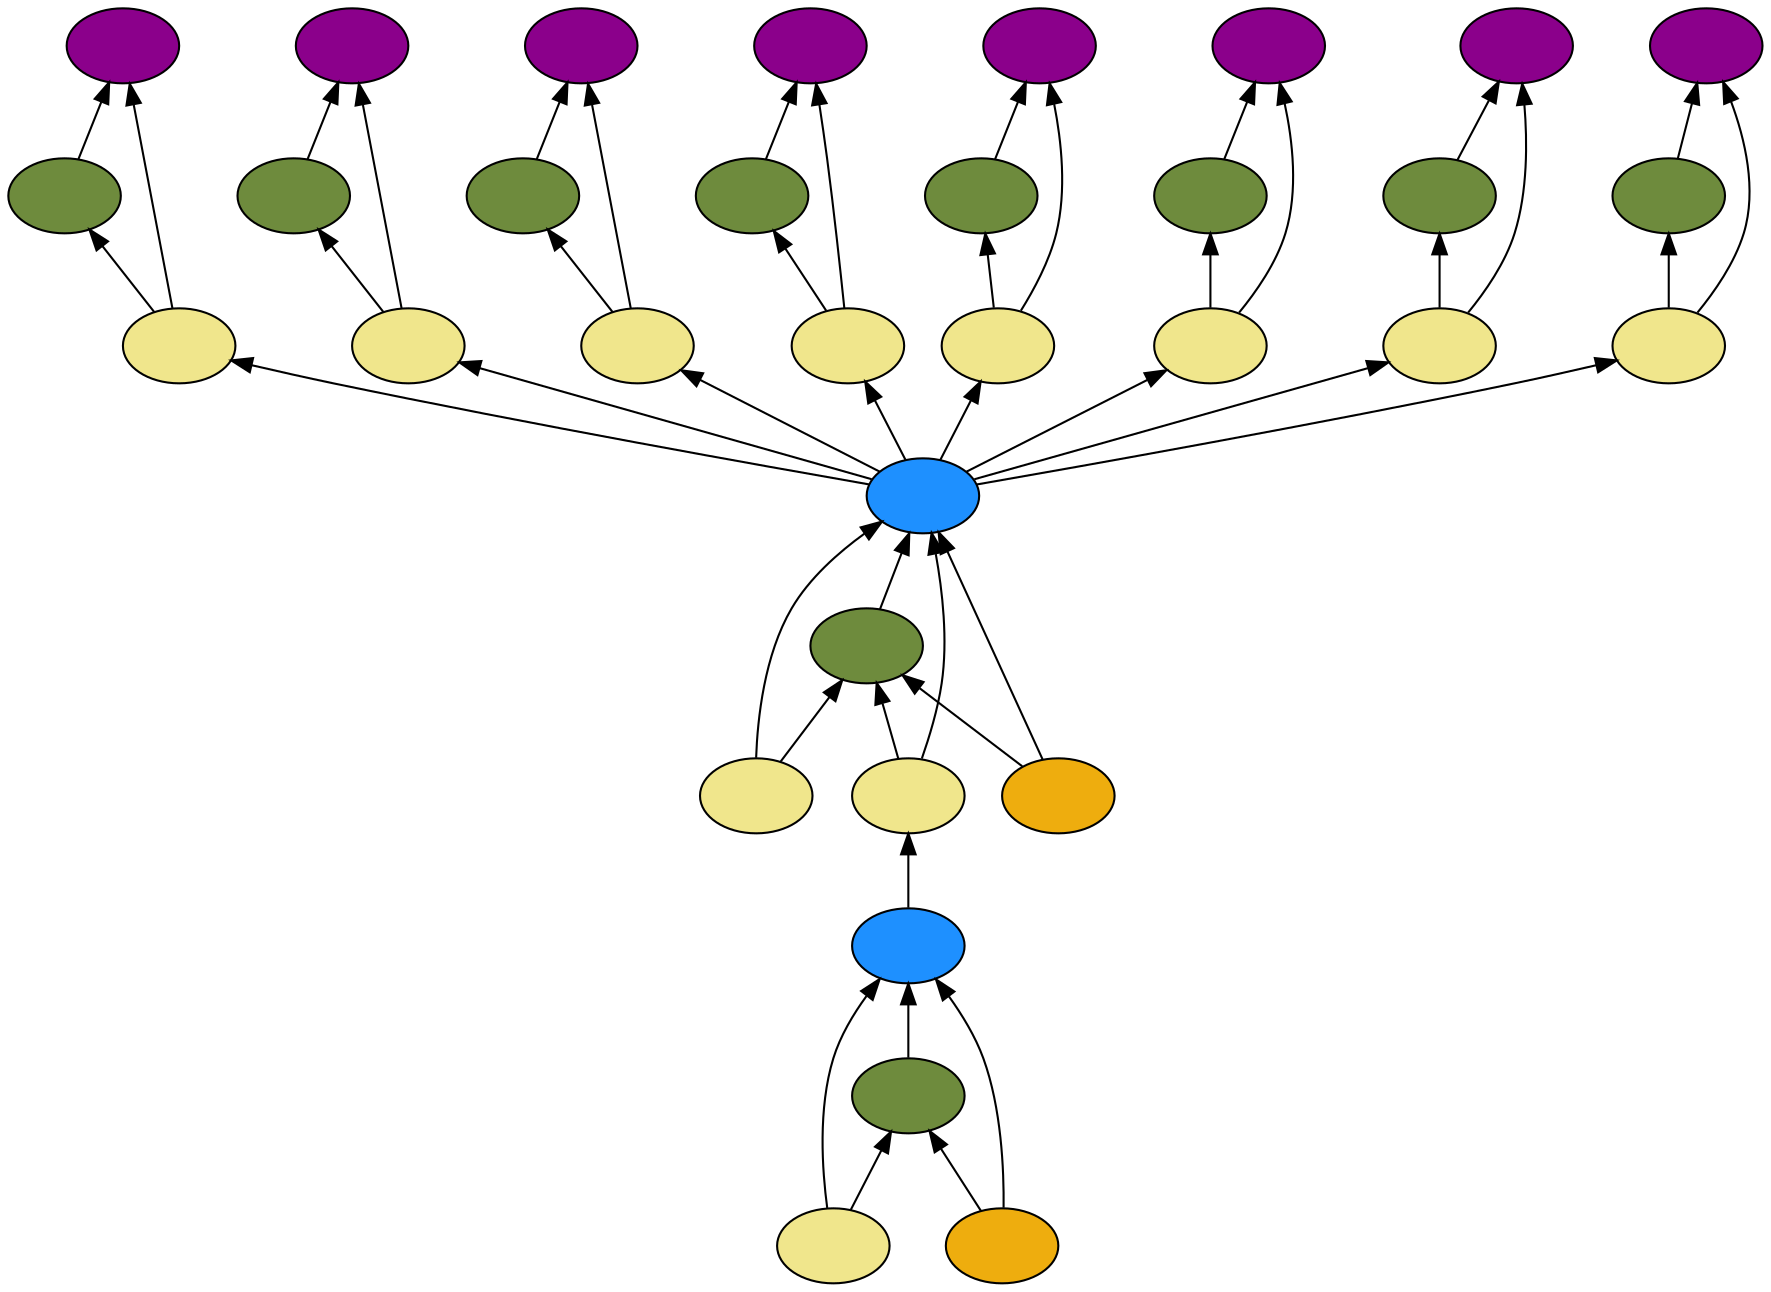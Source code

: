 digraph {
rankdir=BT
fontsize=24
subgraph clster1 {
subgraph clster2 {
"21407376"["fillcolor"="dodgerblue" "fontsize"="24" "label"="" "shape"="ellipse" "style"="filled" ]
"28298448"["fillcolor"="darkolivegreen4" "fontsize"="24" "label"="" "shape"="ellipse" "style"="filled" ]
"21586576"["fillcolor"="khaki" "fontsize"="24" "label"="" "shape"="ellipse" "style"="filled" ]
"22735856"["fillcolor"="darkgoldenrod2" "fontsize"="24" "label"="" "shape"="ellipse" "style"="filled" ]
}

subgraph clster3 {
"24603856"["fillcolor"="dodgerblue" "fontsize"="24" "label"="" "shape"="ellipse" "style"="filled" ]
"26590768"["fillcolor"="darkolivegreen4" "fontsize"="24" "label"="" "shape"="ellipse" "style"="filled" ]
"23285904"["fillcolor"="khaki" "fontsize"="24" "label"="" "shape"="ellipse" "style"="filled" ]
"21773440"["fillcolor"="khaki" "fontsize"="24" "label"="" "shape"="ellipse" "style"="filled" ]
"26703216"["fillcolor"="darkgoldenrod2" "fontsize"="24" "label"="" "shape"="ellipse" "style"="filled" ]
}

subgraph clster4 {
"22672608"["fillcolor"="magenta4" "fontsize"="24" "label"="" "shape"="ellipse" "style"="filled" ]
"21564608"["fillcolor"="darkolivegreen4" "fontsize"="24" "label"="" "shape"="ellipse" "style"="filled" ]
"21574256"["fillcolor"="khaki" "fontsize"="24" "label"="" "shape"="ellipse" "style"="filled" ]
}

subgraph clster5 {
"23627488"["fillcolor"="magenta4" "fontsize"="24" "label"="" "shape"="ellipse" "style"="filled" ]
"21801008"["fillcolor"="darkolivegreen4" "fontsize"="24" "label"="" "shape"="ellipse" "style"="filled" ]
"21608528"["fillcolor"="khaki" "fontsize"="24" "label"="" "shape"="ellipse" "style"="filled" ]
}

subgraph clster6 {
"21571136"["fillcolor"="magenta4" "fontsize"="24" "label"="" "shape"="ellipse" "style"="filled" ]
"24939776"["fillcolor"="darkolivegreen4" "fontsize"="24" "label"="" "shape"="ellipse" "style"="filled" ]
"22579328"["fillcolor"="khaki" "fontsize"="24" "label"="" "shape"="ellipse" "style"="filled" ]
}

subgraph clster7 {
"23710592"["fillcolor"="magenta4" "fontsize"="24" "label"="" "shape"="ellipse" "style"="filled" ]
"23304768"["fillcolor"="darkolivegreen4" "fontsize"="24" "label"="" "shape"="ellipse" "style"="filled" ]
"22582864"["fillcolor"="khaki" "fontsize"="24" "label"="" "shape"="ellipse" "style"="filled" ]
}

subgraph clster8 {
"24181936"["fillcolor"="magenta4" "fontsize"="24" "label"="" "shape"="ellipse" "style"="filled" ]
"23051008"["fillcolor"="darkolivegreen4" "fontsize"="24" "label"="" "shape"="ellipse" "style"="filled" ]
"24625888"["fillcolor"="khaki" "fontsize"="24" "label"="" "shape"="ellipse" "style"="filled" ]
}

subgraph clster9 {
"24988336"["fillcolor"="magenta4" "fontsize"="24" "label"="" "shape"="ellipse" "style"="filled" ]
"24940288"["fillcolor"="darkolivegreen4" "fontsize"="24" "label"="" "shape"="ellipse" "style"="filled" ]
"25014224"["fillcolor"="khaki" "fontsize"="24" "label"="" "shape"="ellipse" "style"="filled" ]
}

subgraph clster10 {
"22059072"["fillcolor"="magenta4" "fontsize"="24" "label"="" "shape"="ellipse" "style"="filled" ]
"20391696"["fillcolor"="darkolivegreen4" "fontsize"="24" "label"="" "shape"="ellipse" "style"="filled" ]
"23610064"["fillcolor"="khaki" "fontsize"="24" "label"="" "shape"="ellipse" "style"="filled" ]
}

subgraph clster11 {
"19076864"["fillcolor"="magenta4" "fontsize"="24" "label"="" "shape"="ellipse" "style"="filled" ]
"21616208"["fillcolor"="darkolivegreen4" "fontsize"="24" "label"="" "shape"="ellipse" "style"="filled" ]
"21600256"["fillcolor"="khaki" "fontsize"="24" "label"="" "shape"="ellipse" "style"="filled" ]
}

}

"21600256" -> "19076864"["arrowhead"="normal" "color"="black" "constraint"="true" "style"="solid" ]
"21600256" -> "21616208"["arrowhead"="normal" "color"="black" "constraint"="true" "style"="solid" ]
"24603856" -> "21600256"["arrowhead"="normal" "color"="black" "constraint"="true" "style"="solid" ]
"21616208" -> "19076864"["arrowhead"="normal" "color"="black" "constraint"="true" "style"="solid" ]
"21586576" -> "21407376"["arrowhead"="normal" "color"="black" "constraint"="true" "style"="solid" ]
"21586576" -> "28298448"["arrowhead"="normal" "color"="black" "constraint"="true" "style"="solid" ]
"22735856" -> "21407376"["arrowhead"="normal" "color"="black" "constraint"="true" "style"="solid" ]
"22735856" -> "28298448"["arrowhead"="normal" "color"="black" "constraint"="true" "style"="solid" ]
"28298448" -> "21407376"["arrowhead"="normal" "color"="black" "constraint"="true" "style"="solid" ]
"22579328" -> "21571136"["arrowhead"="normal" "color"="black" "constraint"="true" "style"="solid" ]
"22579328" -> "24939776"["arrowhead"="normal" "color"="black" "constraint"="true" "style"="solid" ]
"24603856" -> "22579328"["arrowhead"="normal" "color"="black" "constraint"="true" "style"="solid" ]
"24939776" -> "21571136"["arrowhead"="normal" "color"="black" "constraint"="true" "style"="solid" ]
"23610064" -> "22059072"["arrowhead"="normal" "color"="black" "constraint"="true" "style"="solid" ]
"23610064" -> "20391696"["arrowhead"="normal" "color"="black" "constraint"="true" "style"="solid" ]
"24603856" -> "23610064"["arrowhead"="normal" "color"="black" "constraint"="true" "style"="solid" ]
"20391696" -> "22059072"["arrowhead"="normal" "color"="black" "constraint"="true" "style"="solid" ]
"21574256" -> "22672608"["arrowhead"="normal" "color"="black" "constraint"="true" "style"="solid" ]
"21574256" -> "21564608"["arrowhead"="normal" "color"="black" "constraint"="true" "style"="solid" ]
"24603856" -> "21574256"["arrowhead"="normal" "color"="black" "constraint"="true" "style"="solid" ]
"21564608" -> "22672608"["arrowhead"="normal" "color"="black" "constraint"="true" "style"="solid" ]
"21608528" -> "23627488"["arrowhead"="normal" "color"="black" "constraint"="true" "style"="solid" ]
"21608528" -> "21801008"["arrowhead"="normal" "color"="black" "constraint"="true" "style"="solid" ]
"24603856" -> "21608528"["arrowhead"="normal" "color"="black" "constraint"="true" "style"="solid" ]
"21801008" -> "23627488"["arrowhead"="normal" "color"="black" "constraint"="true" "style"="solid" ]
"22582864" -> "23710592"["arrowhead"="normal" "color"="black" "constraint"="true" "style"="solid" ]
"22582864" -> "23304768"["arrowhead"="normal" "color"="black" "constraint"="true" "style"="solid" ]
"24603856" -> "22582864"["arrowhead"="normal" "color"="black" "constraint"="true" "style"="solid" ]
"23304768" -> "23710592"["arrowhead"="normal" "color"="black" "constraint"="true" "style"="solid" ]
"24625888" -> "24181936"["arrowhead"="normal" "color"="black" "constraint"="true" "style"="solid" ]
"24625888" -> "23051008"["arrowhead"="normal" "color"="black" "constraint"="true" "style"="solid" ]
"24603856" -> "24625888"["arrowhead"="normal" "color"="black" "constraint"="true" "style"="solid" ]
"23051008" -> "24181936"["arrowhead"="normal" "color"="black" "constraint"="true" "style"="solid" ]
"23285904" -> "24603856"["arrowhead"="normal" "color"="black" "constraint"="true" "style"="solid" ]
"23285904" -> "26590768"["arrowhead"="normal" "color"="black" "constraint"="true" "style"="solid" ]
"21773440" -> "24603856"["arrowhead"="normal" "color"="black" "constraint"="true" "style"="solid" ]
"21773440" -> "26590768"["arrowhead"="normal" "color"="black" "constraint"="true" "style"="solid" ]
"21407376" -> "21773440"["arrowhead"="normal" "color"="black" "constraint"="true" "style"="solid" ]
"26703216" -> "24603856"["arrowhead"="normal" "color"="black" "constraint"="true" "style"="solid" ]
"26703216" -> "26590768"["arrowhead"="normal" "color"="black" "constraint"="true" "style"="solid" ]
"26590768" -> "24603856"["arrowhead"="normal" "color"="black" "constraint"="true" "style"="solid" ]
"25014224" -> "24988336"["arrowhead"="normal" "color"="black" "constraint"="true" "style"="solid" ]
"25014224" -> "24940288"["arrowhead"="normal" "color"="black" "constraint"="true" "style"="solid" ]
"24603856" -> "25014224"["arrowhead"="normal" "color"="black" "constraint"="true" "style"="solid" ]
"24940288" -> "24988336"["arrowhead"="normal" "color"="black" "constraint"="true" "style"="solid" ]

}